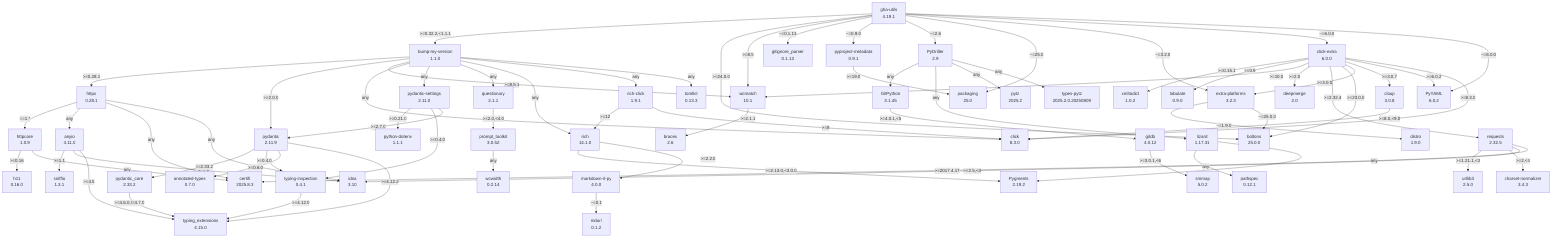 flowchart TD
    classDef missing stroke-dasharray: 5
    annotated-types["annotated-types\n0.7.0"]
    anyio["anyio\n4.11.0"]
    boltons["boltons\n25.0.0"]
    bracex["bracex\n2.6"]
    bump-my-version["bump-my-version\n1.1.0"]
    certifi["certifi\n2025.8.3"]
    charset-normalizer["charset-normalizer\n3.4.3"]
    click-extra["click-extra\n6.0.0"]
    click_0["click\n8.3.0"]
    cloup["cloup\n3.0.8"]
    deepmerge["deepmerge\n2.0"]
    distro["distro\n1.9.0"]
    extra-platforms["extra-platforms\n3.2.3"]
    gha-utils["gha-utils\n4.19.1"]
    gitdb["gitdb\n4.0.12"]
    gitignore-parser["gitignore_parser\n0.1.13"]
    gitpython["GitPython\n3.1.45"]
    h11["h11\n0.16.0"]
    httpcore["httpcore\n1.0.9"]
    httpx["httpx\n0.28.1"]
    idna["idna\n3.10"]
    lizard["lizard\n1.17.31"]
    markdown-it-py["markdown-it-py\n4.0.0"]
    mdurl["mdurl\n0.1.2"]
    packaging["packaging\n25.0"]
    pathspec["pathspec\n0.12.1"]
    prompt-toolkit["prompt_toolkit\n3.0.52"]
    pydantic-core["pydantic_core\n2.33.2"]
    pydantic-settings["pydantic-settings\n2.11.0"]
    pydantic["pydantic\n2.11.9"]
    pydriller["PyDriller\n2.9"]
    pygments["Pygments\n2.19.2"]
    pyproject-metadata["pyproject-metadata\n0.9.1"]
    python-dotenv["python-dotenv\n1.1.1"]
    pytz["pytz\n2025.2"]
    pyyaml["PyYAML\n6.0.2"]
    questionary["questionary\n2.1.1"]
    requests["requests\n2.32.5"]
    rich-click["rich-click\n1.9.1"]
    rich["rich\n14.1.0"]
    smmap["smmap\n5.0.2"]
    sniffio["sniffio\n1.3.1"]
    tabulate["tabulate\n0.9.0"]
    tomlkit["tomlkit\n0.13.3"]
    types-pytz["types-pytz\n2025.2.0.20250809"]
    typing-extensions["typing_extensions\n4.15.0"]
    typing-inspection["typing-inspection\n0.4.1"]
    urllib3["urllib3\n2.5.0"]
    wcmatch["wcmatch\n10.1"]
    wcwidth["wcwidth\n0.2.14"]
    xmltodict["xmltodict\n1.0.2"]
    anyio -- ">=1.1" --> sniffio
    anyio -- ">=2.8" --> idna
    anyio -- ">=4.5" --> typing-extensions
    bump-my-version -- ">=0.28.1" --> httpx
    bump-my-version -- ">=2.0.0" --> pydantic
    bump-my-version -- ">=8.5.1" --> wcmatch
    bump-my-version -- "any" --> click_0
    bump-my-version -- "any" --> pydantic-settings
    bump-my-version -- "any" --> questionary
    bump-my-version -- "any" --> rich
    bump-my-version -- "any" --> rich-click
    bump-my-version -- "any" --> tomlkit
    click-extra -- ">=0.15.1" --> xmltodict
    click-extra -- ">=0.9" --> tabulate
    click-extra -- ">=10.0" --> wcmatch
    click-extra -- ">=2.0" --> deepmerge
    click-extra -- ">=2.32.4" --> requests
    click-extra -- ">=23.0.0" --> boltons
    click-extra -- ">=3.0.0" --> extra-platforms
    click-extra -- ">=3.0.7" --> cloup
    click-extra -- ">=6.0.2" --> pyyaml
    click-extra -- ">=8.3.0" --> click_0
    cloup -- ">=8.0,<9.0" --> click_0
    extra-platforms -- "~=1.9.0" --> distro
    extra-platforms -- "~=25.0.0" --> boltons
    gha-utils -- ">=0.32.2,<1.1.1" --> bump-my-version
    gha-utils -- ">=24.0.0" --> boltons
    gha-utils -- ">=8.5" --> wcmatch
    gha-utils -- "~=0.1.13" --> gitignore-parser
    gha-utils -- "~=0.9.0" --> pyproject-metadata
    gha-utils -- "~=2.6" --> pydriller
    gha-utils -- "~=25.0" --> packaging
    gha-utils -- "~=3.2.0" --> extra-platforms
    gha-utils -- "~=6.0.0" --> click-extra
    gha-utils -- "~=6.0.0" --> pyyaml
    gitdb -- ">=3.0.1,<6" --> smmap
    gitpython -- ">=4.0.1,<5" --> gitdb
    httpcore -- ">=0.16" --> h11
    httpcore -- "any" --> certifi
    httpx -- "==1.*" --> httpcore
    httpx -- "any" --> anyio
    httpx -- "any" --> certifi
    httpx -- "any" --> idna
    lizard -- "any" --> pathspec
    lizard -- "any" --> pygments
    markdown-it-py -- "~=0.1" --> mdurl
    prompt-toolkit -- "any" --> wcwidth
    pydantic -- "==2.33.2" --> pydantic-core
    pydantic -- ">=0.4.0" --> typing-inspection
    pydantic -- ">=0.6.0" --> annotated-types
    pydantic -- ">=4.12.2" --> typing-extensions
    pydantic-core -- ">=4.6.0,!=4.7.0" --> typing-extensions
    pydantic-settings -- ">=0.21.0" --> python-dotenv
    pydantic-settings -- ">=0.4.0" --> typing-inspection
    pydantic-settings -- ">=2.7.0" --> pydantic
    pydriller -- "any" --> gitpython
    pydriller -- "any" --> lizard
    pydriller -- "any" --> pytz
    pydriller -- "any" --> types-pytz
    pyproject-metadata -- ">=19.0" --> packaging
    questionary -- ">=2.0,<4.0" --> prompt-toolkit
    requests -- ">=1.21.1,<3" --> urllib3
    requests -- ">=2,<4" --> charset-normalizer
    requests -- ">=2.5,<4" --> idna
    requests -- ">=2017.4.17" --> certifi
    rich -- ">=2.13.0,<3.0.0" --> pygments
    rich -- ">=2.2.0" --> markdown-it-py
    rich-click -- ">=12" --> rich
    rich-click -- ">=8" --> click_0
    typing-inspection -- ">=4.12.0" --> typing-extensions
    wcmatch -- ">=2.1.1" --> bracex